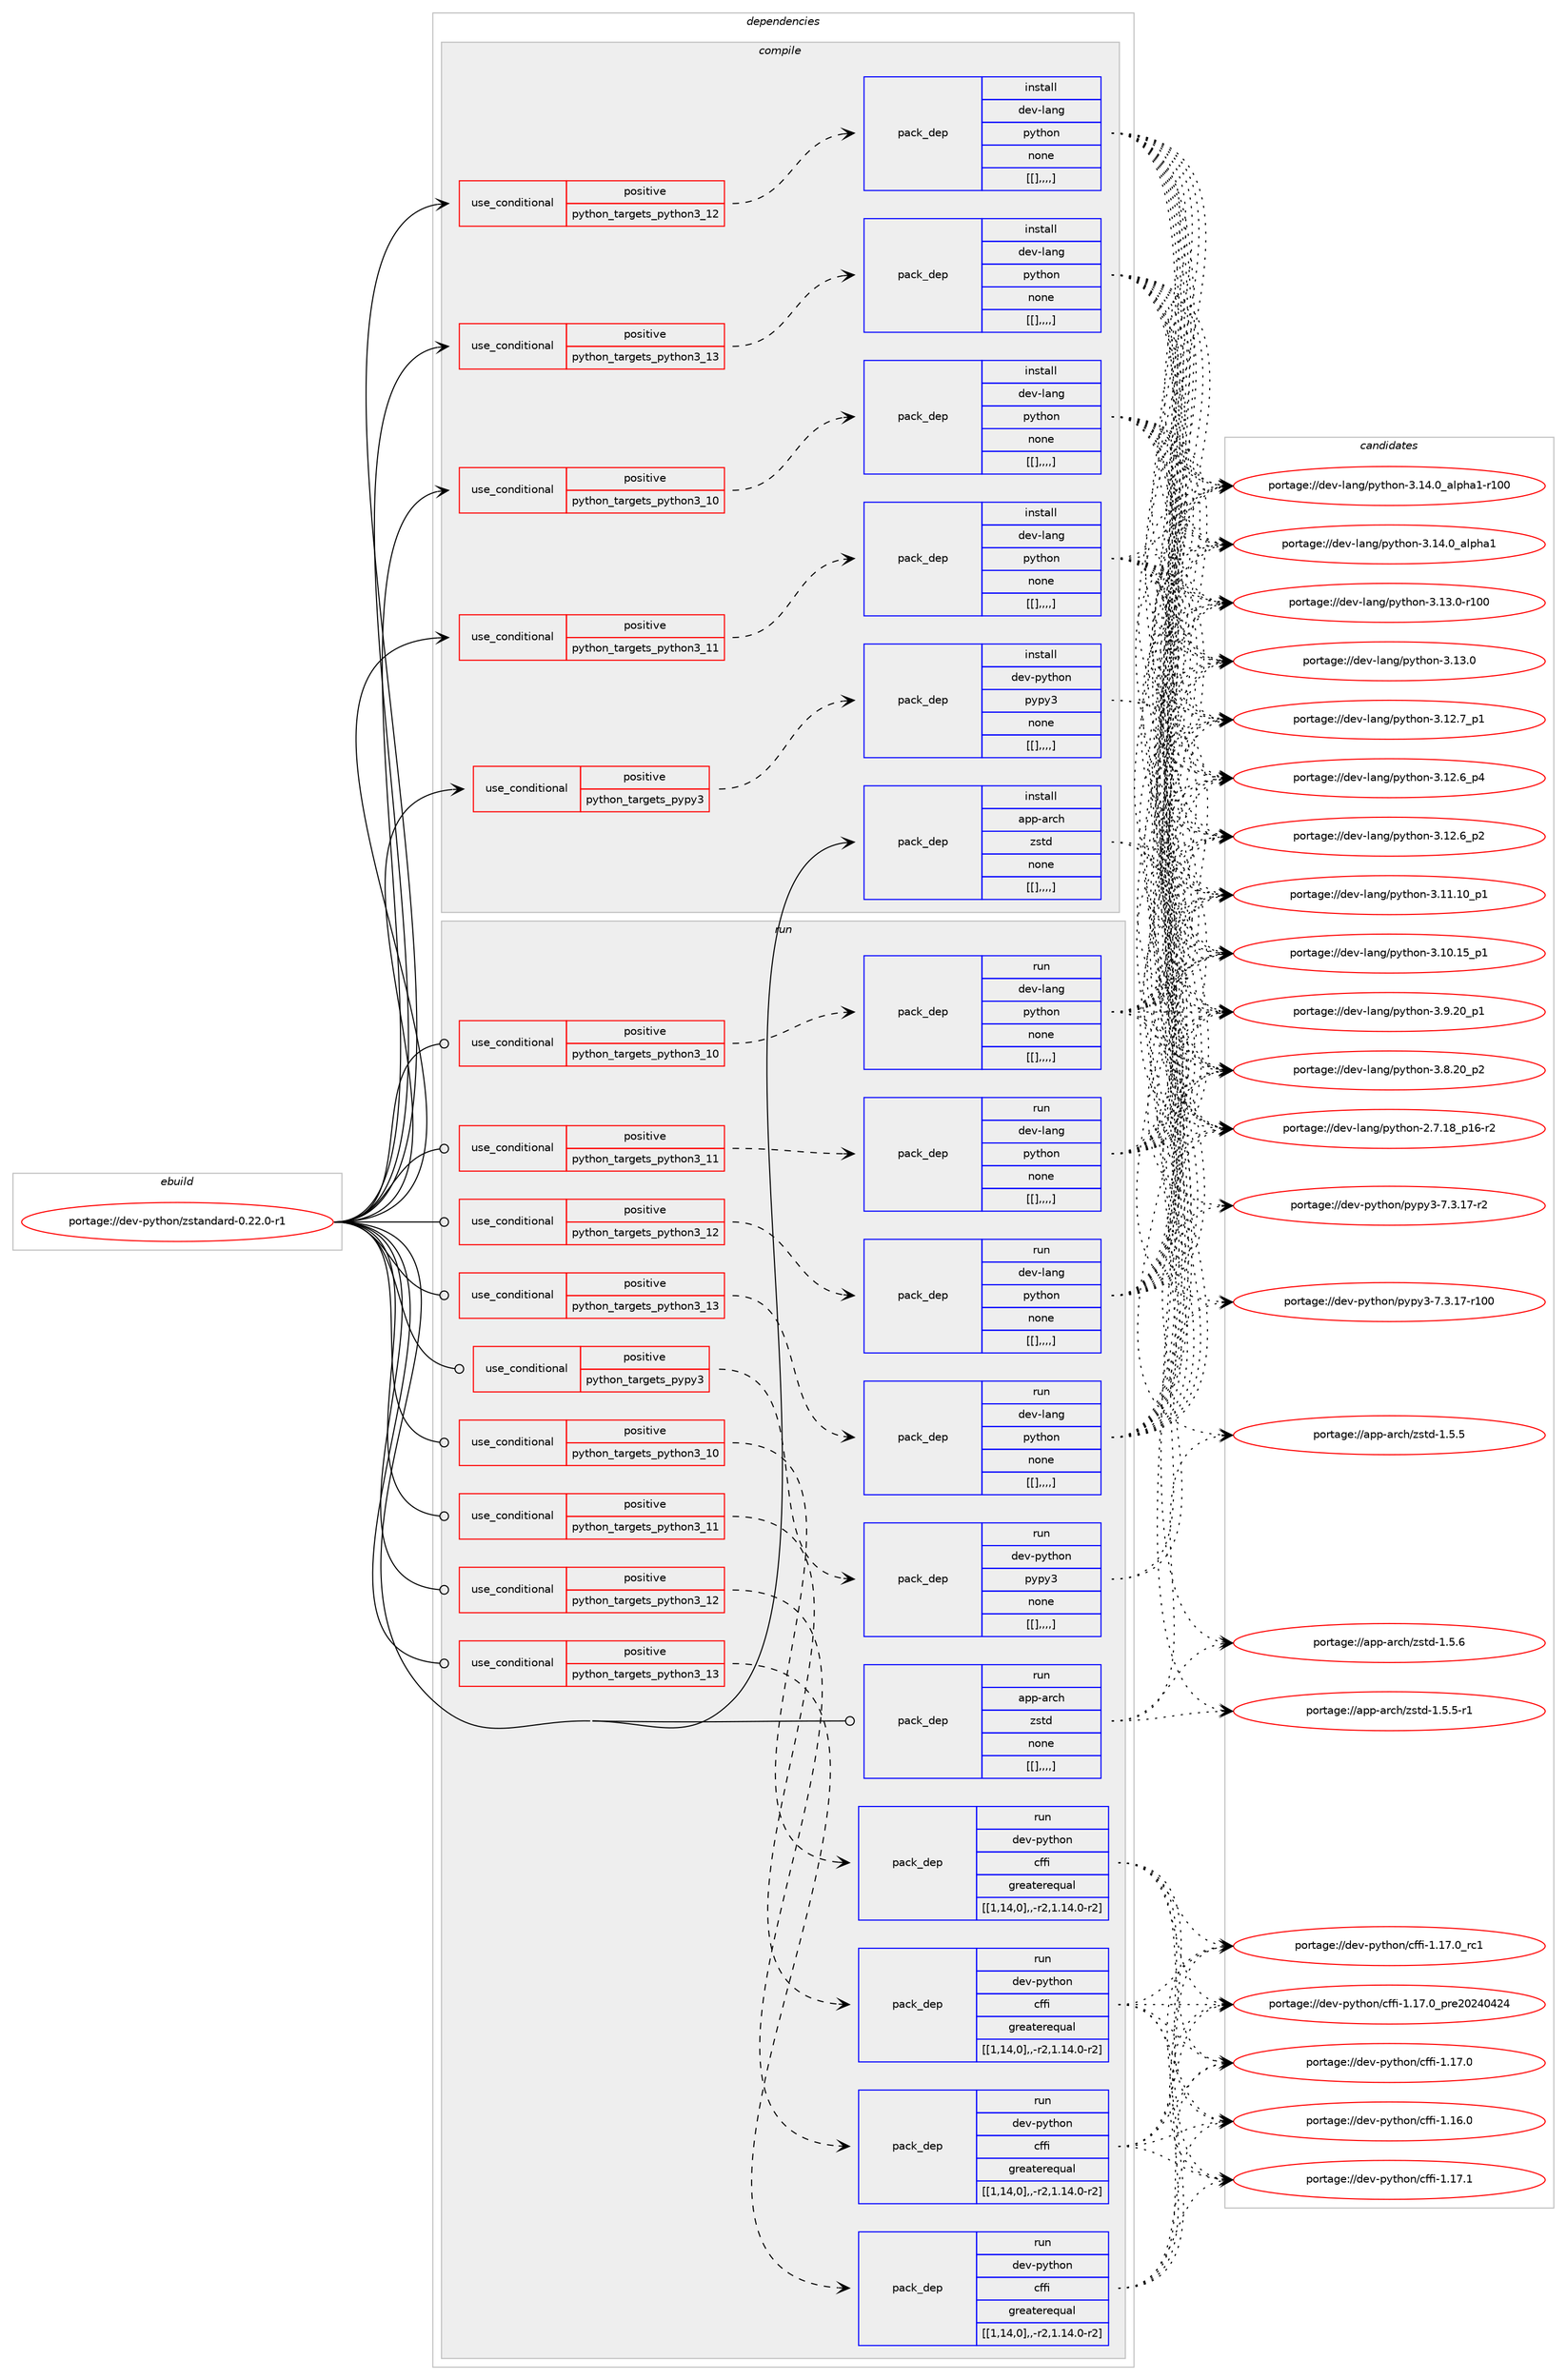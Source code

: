 digraph prolog {

# *************
# Graph options
# *************

newrank=true;
concentrate=true;
compound=true;
graph [rankdir=LR,fontname=Helvetica,fontsize=10,ranksep=1.5];#, ranksep=2.5, nodesep=0.2];
edge  [arrowhead=vee];
node  [fontname=Helvetica,fontsize=10];

# **********
# The ebuild
# **********

subgraph cluster_leftcol {
color=gray;
label=<<i>ebuild</i>>;
id [label="portage://dev-python/zstandard-0.22.0-r1", color=red, width=4, href="../dev-python/zstandard-0.22.0-r1.svg"];
}

# ****************
# The dependencies
# ****************

subgraph cluster_midcol {
color=gray;
label=<<i>dependencies</i>>;
subgraph cluster_compile {
fillcolor="#eeeeee";
style=filled;
label=<<i>compile</i>>;
subgraph cond44612 {
dependency175878 [label=<<TABLE BORDER="0" CELLBORDER="1" CELLSPACING="0" CELLPADDING="4"><TR><TD ROWSPAN="3" CELLPADDING="10">use_conditional</TD></TR><TR><TD>positive</TD></TR><TR><TD>python_targets_pypy3</TD></TR></TABLE>>, shape=none, color=red];
subgraph pack129931 {
dependency175898 [label=<<TABLE BORDER="0" CELLBORDER="1" CELLSPACING="0" CELLPADDING="4" WIDTH="220"><TR><TD ROWSPAN="6" CELLPADDING="30">pack_dep</TD></TR><TR><TD WIDTH="110">install</TD></TR><TR><TD>dev-python</TD></TR><TR><TD>pypy3</TD></TR><TR><TD>none</TD></TR><TR><TD>[[],,,,]</TD></TR></TABLE>>, shape=none, color=blue];
}
dependency175878:e -> dependency175898:w [weight=20,style="dashed",arrowhead="vee"];
}
id:e -> dependency175878:w [weight=20,style="solid",arrowhead="vee"];
subgraph cond44626 {
dependency175919 [label=<<TABLE BORDER="0" CELLBORDER="1" CELLSPACING="0" CELLPADDING="4"><TR><TD ROWSPAN="3" CELLPADDING="10">use_conditional</TD></TR><TR><TD>positive</TD></TR><TR><TD>python_targets_python3_10</TD></TR></TABLE>>, shape=none, color=red];
subgraph pack129949 {
dependency175941 [label=<<TABLE BORDER="0" CELLBORDER="1" CELLSPACING="0" CELLPADDING="4" WIDTH="220"><TR><TD ROWSPAN="6" CELLPADDING="30">pack_dep</TD></TR><TR><TD WIDTH="110">install</TD></TR><TR><TD>dev-lang</TD></TR><TR><TD>python</TD></TR><TR><TD>none</TD></TR><TR><TD>[[],,,,]</TD></TR></TABLE>>, shape=none, color=blue];
}
dependency175919:e -> dependency175941:w [weight=20,style="dashed",arrowhead="vee"];
}
id:e -> dependency175919:w [weight=20,style="solid",arrowhead="vee"];
subgraph cond44646 {
dependency175950 [label=<<TABLE BORDER="0" CELLBORDER="1" CELLSPACING="0" CELLPADDING="4"><TR><TD ROWSPAN="3" CELLPADDING="10">use_conditional</TD></TR><TR><TD>positive</TD></TR><TR><TD>python_targets_python3_11</TD></TR></TABLE>>, shape=none, color=red];
subgraph pack129953 {
dependency175983 [label=<<TABLE BORDER="0" CELLBORDER="1" CELLSPACING="0" CELLPADDING="4" WIDTH="220"><TR><TD ROWSPAN="6" CELLPADDING="30">pack_dep</TD></TR><TR><TD WIDTH="110">install</TD></TR><TR><TD>dev-lang</TD></TR><TR><TD>python</TD></TR><TR><TD>none</TD></TR><TR><TD>[[],,,,]</TD></TR></TABLE>>, shape=none, color=blue];
}
dependency175950:e -> dependency175983:w [weight=20,style="dashed",arrowhead="vee"];
}
id:e -> dependency175950:w [weight=20,style="solid",arrowhead="vee"];
subgraph cond44668 {
dependency176047 [label=<<TABLE BORDER="0" CELLBORDER="1" CELLSPACING="0" CELLPADDING="4"><TR><TD ROWSPAN="3" CELLPADDING="10">use_conditional</TD></TR><TR><TD>positive</TD></TR><TR><TD>python_targets_python3_12</TD></TR></TABLE>>, shape=none, color=red];
subgraph pack130056 {
dependency176143 [label=<<TABLE BORDER="0" CELLBORDER="1" CELLSPACING="0" CELLPADDING="4" WIDTH="220"><TR><TD ROWSPAN="6" CELLPADDING="30">pack_dep</TD></TR><TR><TD WIDTH="110">install</TD></TR><TR><TD>dev-lang</TD></TR><TR><TD>python</TD></TR><TR><TD>none</TD></TR><TR><TD>[[],,,,]</TD></TR></TABLE>>, shape=none, color=blue];
}
dependency176047:e -> dependency176143:w [weight=20,style="dashed",arrowhead="vee"];
}
id:e -> dependency176047:w [weight=20,style="solid",arrowhead="vee"];
subgraph cond44728 {
dependency176155 [label=<<TABLE BORDER="0" CELLBORDER="1" CELLSPACING="0" CELLPADDING="4"><TR><TD ROWSPAN="3" CELLPADDING="10">use_conditional</TD></TR><TR><TD>positive</TD></TR><TR><TD>python_targets_python3_13</TD></TR></TABLE>>, shape=none, color=red];
subgraph pack130097 {
dependency176188 [label=<<TABLE BORDER="0" CELLBORDER="1" CELLSPACING="0" CELLPADDING="4" WIDTH="220"><TR><TD ROWSPAN="6" CELLPADDING="30">pack_dep</TD></TR><TR><TD WIDTH="110">install</TD></TR><TR><TD>dev-lang</TD></TR><TR><TD>python</TD></TR><TR><TD>none</TD></TR><TR><TD>[[],,,,]</TD></TR></TABLE>>, shape=none, color=blue];
}
dependency176155:e -> dependency176188:w [weight=20,style="dashed",arrowhead="vee"];
}
id:e -> dependency176155:w [weight=20,style="solid",arrowhead="vee"];
subgraph pack130109 {
dependency176209 [label=<<TABLE BORDER="0" CELLBORDER="1" CELLSPACING="0" CELLPADDING="4" WIDTH="220"><TR><TD ROWSPAN="6" CELLPADDING="30">pack_dep</TD></TR><TR><TD WIDTH="110">install</TD></TR><TR><TD>app-arch</TD></TR><TR><TD>zstd</TD></TR><TR><TD>none</TD></TR><TR><TD>[[],,,,]</TD></TR></TABLE>>, shape=none, color=blue];
}
id:e -> dependency176209:w [weight=20,style="solid",arrowhead="vee"];
}
subgraph cluster_compileandrun {
fillcolor="#eeeeee";
style=filled;
label=<<i>compile and run</i>>;
}
subgraph cluster_run {
fillcolor="#eeeeee";
style=filled;
label=<<i>run</i>>;
subgraph cond44751 {
dependency176295 [label=<<TABLE BORDER="0" CELLBORDER="1" CELLSPACING="0" CELLPADDING="4"><TR><TD ROWSPAN="3" CELLPADDING="10">use_conditional</TD></TR><TR><TD>positive</TD></TR><TR><TD>python_targets_pypy3</TD></TR></TABLE>>, shape=none, color=red];
subgraph pack130192 {
dependency176334 [label=<<TABLE BORDER="0" CELLBORDER="1" CELLSPACING="0" CELLPADDING="4" WIDTH="220"><TR><TD ROWSPAN="6" CELLPADDING="30">pack_dep</TD></TR><TR><TD WIDTH="110">run</TD></TR><TR><TD>dev-python</TD></TR><TR><TD>pypy3</TD></TR><TR><TD>none</TD></TR><TR><TD>[[],,,,]</TD></TR></TABLE>>, shape=none, color=blue];
}
dependency176295:e -> dependency176334:w [weight=20,style="dashed",arrowhead="vee"];
}
id:e -> dependency176295:w [weight=20,style="solid",arrowhead="odot"];
subgraph cond44785 {
dependency176374 [label=<<TABLE BORDER="0" CELLBORDER="1" CELLSPACING="0" CELLPADDING="4"><TR><TD ROWSPAN="3" CELLPADDING="10">use_conditional</TD></TR><TR><TD>positive</TD></TR><TR><TD>python_targets_python3_10</TD></TR></TABLE>>, shape=none, color=red];
subgraph pack130248 {
dependency176461 [label=<<TABLE BORDER="0" CELLBORDER="1" CELLSPACING="0" CELLPADDING="4" WIDTH="220"><TR><TD ROWSPAN="6" CELLPADDING="30">pack_dep</TD></TR><TR><TD WIDTH="110">run</TD></TR><TR><TD>dev-lang</TD></TR><TR><TD>python</TD></TR><TR><TD>none</TD></TR><TR><TD>[[],,,,]</TD></TR></TABLE>>, shape=none, color=blue];
}
dependency176374:e -> dependency176461:w [weight=20,style="dashed",arrowhead="vee"];
}
id:e -> dependency176374:w [weight=20,style="solid",arrowhead="odot"];
subgraph cond44846 {
dependency176526 [label=<<TABLE BORDER="0" CELLBORDER="1" CELLSPACING="0" CELLPADDING="4"><TR><TD ROWSPAN="3" CELLPADDING="10">use_conditional</TD></TR><TR><TD>positive</TD></TR><TR><TD>python_targets_python3_10</TD></TR></TABLE>>, shape=none, color=red];
subgraph pack130365 {
dependency176573 [label=<<TABLE BORDER="0" CELLBORDER="1" CELLSPACING="0" CELLPADDING="4" WIDTH="220"><TR><TD ROWSPAN="6" CELLPADDING="30">pack_dep</TD></TR><TR><TD WIDTH="110">run</TD></TR><TR><TD>dev-python</TD></TR><TR><TD>cffi</TD></TR><TR><TD>greaterequal</TD></TR><TR><TD>[[1,14,0],,-r2,1.14.0-r2]</TD></TR></TABLE>>, shape=none, color=blue];
}
dependency176526:e -> dependency176573:w [weight=20,style="dashed",arrowhead="vee"];
}
id:e -> dependency176526:w [weight=20,style="solid",arrowhead="odot"];
subgraph cond44863 {
dependency176580 [label=<<TABLE BORDER="0" CELLBORDER="1" CELLSPACING="0" CELLPADDING="4"><TR><TD ROWSPAN="3" CELLPADDING="10">use_conditional</TD></TR><TR><TD>positive</TD></TR><TR><TD>python_targets_python3_11</TD></TR></TABLE>>, shape=none, color=red];
subgraph pack130388 {
dependency176611 [label=<<TABLE BORDER="0" CELLBORDER="1" CELLSPACING="0" CELLPADDING="4" WIDTH="220"><TR><TD ROWSPAN="6" CELLPADDING="30">pack_dep</TD></TR><TR><TD WIDTH="110">run</TD></TR><TR><TD>dev-lang</TD></TR><TR><TD>python</TD></TR><TR><TD>none</TD></TR><TR><TD>[[],,,,]</TD></TR></TABLE>>, shape=none, color=blue];
}
dependency176580:e -> dependency176611:w [weight=20,style="dashed",arrowhead="vee"];
}
id:e -> dependency176580:w [weight=20,style="solid",arrowhead="odot"];
subgraph cond44879 {
dependency176618 [label=<<TABLE BORDER="0" CELLBORDER="1" CELLSPACING="0" CELLPADDING="4"><TR><TD ROWSPAN="3" CELLPADDING="10">use_conditional</TD></TR><TR><TD>positive</TD></TR><TR><TD>python_targets_python3_11</TD></TR></TABLE>>, shape=none, color=red];
subgraph pack130423 {
dependency176657 [label=<<TABLE BORDER="0" CELLBORDER="1" CELLSPACING="0" CELLPADDING="4" WIDTH="220"><TR><TD ROWSPAN="6" CELLPADDING="30">pack_dep</TD></TR><TR><TD WIDTH="110">run</TD></TR><TR><TD>dev-python</TD></TR><TR><TD>cffi</TD></TR><TR><TD>greaterequal</TD></TR><TR><TD>[[1,14,0],,-r2,1.14.0-r2]</TD></TR></TABLE>>, shape=none, color=blue];
}
dependency176618:e -> dependency176657:w [weight=20,style="dashed",arrowhead="vee"];
}
id:e -> dependency176618:w [weight=20,style="solid",arrowhead="odot"];
subgraph cond44892 {
dependency176708 [label=<<TABLE BORDER="0" CELLBORDER="1" CELLSPACING="0" CELLPADDING="4"><TR><TD ROWSPAN="3" CELLPADDING="10">use_conditional</TD></TR><TR><TD>positive</TD></TR><TR><TD>python_targets_python3_12</TD></TR></TABLE>>, shape=none, color=red];
subgraph pack130474 {
dependency176755 [label=<<TABLE BORDER="0" CELLBORDER="1" CELLSPACING="0" CELLPADDING="4" WIDTH="220"><TR><TD ROWSPAN="6" CELLPADDING="30">pack_dep</TD></TR><TR><TD WIDTH="110">run</TD></TR><TR><TD>dev-lang</TD></TR><TR><TD>python</TD></TR><TR><TD>none</TD></TR><TR><TD>[[],,,,]</TD></TR></TABLE>>, shape=none, color=blue];
}
dependency176708:e -> dependency176755:w [weight=20,style="dashed",arrowhead="vee"];
}
id:e -> dependency176708:w [weight=20,style="solid",arrowhead="odot"];
subgraph cond44942 {
dependency176799 [label=<<TABLE BORDER="0" CELLBORDER="1" CELLSPACING="0" CELLPADDING="4"><TR><TD ROWSPAN="3" CELLPADDING="10">use_conditional</TD></TR><TR><TD>positive</TD></TR><TR><TD>python_targets_python3_12</TD></TR></TABLE>>, shape=none, color=red];
subgraph pack130519 {
dependency176811 [label=<<TABLE BORDER="0" CELLBORDER="1" CELLSPACING="0" CELLPADDING="4" WIDTH="220"><TR><TD ROWSPAN="6" CELLPADDING="30">pack_dep</TD></TR><TR><TD WIDTH="110">run</TD></TR><TR><TD>dev-python</TD></TR><TR><TD>cffi</TD></TR><TR><TD>greaterequal</TD></TR><TR><TD>[[1,14,0],,-r2,1.14.0-r2]</TD></TR></TABLE>>, shape=none, color=blue];
}
dependency176799:e -> dependency176811:w [weight=20,style="dashed",arrowhead="vee"];
}
id:e -> dependency176799:w [weight=20,style="solid",arrowhead="odot"];
subgraph cond44955 {
dependency176865 [label=<<TABLE BORDER="0" CELLBORDER="1" CELLSPACING="0" CELLPADDING="4"><TR><TD ROWSPAN="3" CELLPADDING="10">use_conditional</TD></TR><TR><TD>positive</TD></TR><TR><TD>python_targets_python3_13</TD></TR></TABLE>>, shape=none, color=red];
subgraph pack130561 {
dependency176878 [label=<<TABLE BORDER="0" CELLBORDER="1" CELLSPACING="0" CELLPADDING="4" WIDTH="220"><TR><TD ROWSPAN="6" CELLPADDING="30">pack_dep</TD></TR><TR><TD WIDTH="110">run</TD></TR><TR><TD>dev-lang</TD></TR><TR><TD>python</TD></TR><TR><TD>none</TD></TR><TR><TD>[[],,,,]</TD></TR></TABLE>>, shape=none, color=blue];
}
dependency176865:e -> dependency176878:w [weight=20,style="dashed",arrowhead="vee"];
}
id:e -> dependency176865:w [weight=20,style="solid",arrowhead="odot"];
subgraph cond44967 {
dependency176884 [label=<<TABLE BORDER="0" CELLBORDER="1" CELLSPACING="0" CELLPADDING="4"><TR><TD ROWSPAN="3" CELLPADDING="10">use_conditional</TD></TR><TR><TD>positive</TD></TR><TR><TD>python_targets_python3_13</TD></TR></TABLE>>, shape=none, color=red];
subgraph pack130574 {
dependency176919 [label=<<TABLE BORDER="0" CELLBORDER="1" CELLSPACING="0" CELLPADDING="4" WIDTH="220"><TR><TD ROWSPAN="6" CELLPADDING="30">pack_dep</TD></TR><TR><TD WIDTH="110">run</TD></TR><TR><TD>dev-python</TD></TR><TR><TD>cffi</TD></TR><TR><TD>greaterequal</TD></TR><TR><TD>[[1,14,0],,-r2,1.14.0-r2]</TD></TR></TABLE>>, shape=none, color=blue];
}
dependency176884:e -> dependency176919:w [weight=20,style="dashed",arrowhead="vee"];
}
id:e -> dependency176884:w [weight=20,style="solid",arrowhead="odot"];
subgraph pack130619 {
dependency176947 [label=<<TABLE BORDER="0" CELLBORDER="1" CELLSPACING="0" CELLPADDING="4" WIDTH="220"><TR><TD ROWSPAN="6" CELLPADDING="30">pack_dep</TD></TR><TR><TD WIDTH="110">run</TD></TR><TR><TD>app-arch</TD></TR><TR><TD>zstd</TD></TR><TR><TD>none</TD></TR><TR><TD>[[],,,,]</TD></TR></TABLE>>, shape=none, color=blue];
}
id:e -> dependency176947:w [weight=20,style="solid",arrowhead="odot"];
}
}

# **************
# The candidates
# **************

subgraph cluster_choices {
rank=same;
color=gray;
label=<<i>candidates</i>>;

subgraph choice130293 {
color=black;
nodesep=1;
choice100101118451121211161041111104711212111212151455546514649554511450 [label="portage://dev-python/pypy3-7.3.17-r2", color=red, width=4,href="../dev-python/pypy3-7.3.17-r2.svg"];
choice1001011184511212111610411111047112121112121514555465146495545114494848 [label="portage://dev-python/pypy3-7.3.17-r100", color=red, width=4,href="../dev-python/pypy3-7.3.17-r100.svg"];
dependency175898:e -> choice100101118451121211161041111104711212111212151455546514649554511450:w [style=dotted,weight="100"];
dependency175898:e -> choice1001011184511212111610411111047112121112121514555465146495545114494848:w [style=dotted,weight="100"];
}
subgraph choice130297 {
color=black;
nodesep=1;
choice100101118451089711010347112121116104111110455146495246489597108112104974945114494848 [label="portage://dev-lang/python-3.14.0_alpha1-r100", color=red, width=4,href="../dev-lang/python-3.14.0_alpha1-r100.svg"];
choice1001011184510897110103471121211161041111104551464952464895971081121049749 [label="portage://dev-lang/python-3.14.0_alpha1", color=red, width=4,href="../dev-lang/python-3.14.0_alpha1.svg"];
choice1001011184510897110103471121211161041111104551464951464845114494848 [label="portage://dev-lang/python-3.13.0-r100", color=red, width=4,href="../dev-lang/python-3.13.0-r100.svg"];
choice10010111845108971101034711212111610411111045514649514648 [label="portage://dev-lang/python-3.13.0", color=red, width=4,href="../dev-lang/python-3.13.0.svg"];
choice100101118451089711010347112121116104111110455146495046559511249 [label="portage://dev-lang/python-3.12.7_p1", color=red, width=4,href="../dev-lang/python-3.12.7_p1.svg"];
choice100101118451089711010347112121116104111110455146495046549511252 [label="portage://dev-lang/python-3.12.6_p4", color=red, width=4,href="../dev-lang/python-3.12.6_p4.svg"];
choice100101118451089711010347112121116104111110455146495046549511250 [label="portage://dev-lang/python-3.12.6_p2", color=red, width=4,href="../dev-lang/python-3.12.6_p2.svg"];
choice10010111845108971101034711212111610411111045514649494649489511249 [label="portage://dev-lang/python-3.11.10_p1", color=red, width=4,href="../dev-lang/python-3.11.10_p1.svg"];
choice10010111845108971101034711212111610411111045514649484649539511249 [label="portage://dev-lang/python-3.10.15_p1", color=red, width=4,href="../dev-lang/python-3.10.15_p1.svg"];
choice100101118451089711010347112121116104111110455146574650489511249 [label="portage://dev-lang/python-3.9.20_p1", color=red, width=4,href="../dev-lang/python-3.9.20_p1.svg"];
choice100101118451089711010347112121116104111110455146564650489511250 [label="portage://dev-lang/python-3.8.20_p2", color=red, width=4,href="../dev-lang/python-3.8.20_p2.svg"];
choice100101118451089711010347112121116104111110455046554649569511249544511450 [label="portage://dev-lang/python-2.7.18_p16-r2", color=red, width=4,href="../dev-lang/python-2.7.18_p16-r2.svg"];
dependency175941:e -> choice100101118451089711010347112121116104111110455146495246489597108112104974945114494848:w [style=dotted,weight="100"];
dependency175941:e -> choice1001011184510897110103471121211161041111104551464952464895971081121049749:w [style=dotted,weight="100"];
dependency175941:e -> choice1001011184510897110103471121211161041111104551464951464845114494848:w [style=dotted,weight="100"];
dependency175941:e -> choice10010111845108971101034711212111610411111045514649514648:w [style=dotted,weight="100"];
dependency175941:e -> choice100101118451089711010347112121116104111110455146495046559511249:w [style=dotted,weight="100"];
dependency175941:e -> choice100101118451089711010347112121116104111110455146495046549511252:w [style=dotted,weight="100"];
dependency175941:e -> choice100101118451089711010347112121116104111110455146495046549511250:w [style=dotted,weight="100"];
dependency175941:e -> choice10010111845108971101034711212111610411111045514649494649489511249:w [style=dotted,weight="100"];
dependency175941:e -> choice10010111845108971101034711212111610411111045514649484649539511249:w [style=dotted,weight="100"];
dependency175941:e -> choice100101118451089711010347112121116104111110455146574650489511249:w [style=dotted,weight="100"];
dependency175941:e -> choice100101118451089711010347112121116104111110455146564650489511250:w [style=dotted,weight="100"];
dependency175941:e -> choice100101118451089711010347112121116104111110455046554649569511249544511450:w [style=dotted,weight="100"];
}
subgraph choice130322 {
color=black;
nodesep=1;
choice100101118451089711010347112121116104111110455146495246489597108112104974945114494848 [label="portage://dev-lang/python-3.14.0_alpha1-r100", color=red, width=4,href="../dev-lang/python-3.14.0_alpha1-r100.svg"];
choice1001011184510897110103471121211161041111104551464952464895971081121049749 [label="portage://dev-lang/python-3.14.0_alpha1", color=red, width=4,href="../dev-lang/python-3.14.0_alpha1.svg"];
choice1001011184510897110103471121211161041111104551464951464845114494848 [label="portage://dev-lang/python-3.13.0-r100", color=red, width=4,href="../dev-lang/python-3.13.0-r100.svg"];
choice10010111845108971101034711212111610411111045514649514648 [label="portage://dev-lang/python-3.13.0", color=red, width=4,href="../dev-lang/python-3.13.0.svg"];
choice100101118451089711010347112121116104111110455146495046559511249 [label="portage://dev-lang/python-3.12.7_p1", color=red, width=4,href="../dev-lang/python-3.12.7_p1.svg"];
choice100101118451089711010347112121116104111110455146495046549511252 [label="portage://dev-lang/python-3.12.6_p4", color=red, width=4,href="../dev-lang/python-3.12.6_p4.svg"];
choice100101118451089711010347112121116104111110455146495046549511250 [label="portage://dev-lang/python-3.12.6_p2", color=red, width=4,href="../dev-lang/python-3.12.6_p2.svg"];
choice10010111845108971101034711212111610411111045514649494649489511249 [label="portage://dev-lang/python-3.11.10_p1", color=red, width=4,href="../dev-lang/python-3.11.10_p1.svg"];
choice10010111845108971101034711212111610411111045514649484649539511249 [label="portage://dev-lang/python-3.10.15_p1", color=red, width=4,href="../dev-lang/python-3.10.15_p1.svg"];
choice100101118451089711010347112121116104111110455146574650489511249 [label="portage://dev-lang/python-3.9.20_p1", color=red, width=4,href="../dev-lang/python-3.9.20_p1.svg"];
choice100101118451089711010347112121116104111110455146564650489511250 [label="portage://dev-lang/python-3.8.20_p2", color=red, width=4,href="../dev-lang/python-3.8.20_p2.svg"];
choice100101118451089711010347112121116104111110455046554649569511249544511450 [label="portage://dev-lang/python-2.7.18_p16-r2", color=red, width=4,href="../dev-lang/python-2.7.18_p16-r2.svg"];
dependency175983:e -> choice100101118451089711010347112121116104111110455146495246489597108112104974945114494848:w [style=dotted,weight="100"];
dependency175983:e -> choice1001011184510897110103471121211161041111104551464952464895971081121049749:w [style=dotted,weight="100"];
dependency175983:e -> choice1001011184510897110103471121211161041111104551464951464845114494848:w [style=dotted,weight="100"];
dependency175983:e -> choice10010111845108971101034711212111610411111045514649514648:w [style=dotted,weight="100"];
dependency175983:e -> choice100101118451089711010347112121116104111110455146495046559511249:w [style=dotted,weight="100"];
dependency175983:e -> choice100101118451089711010347112121116104111110455146495046549511252:w [style=dotted,weight="100"];
dependency175983:e -> choice100101118451089711010347112121116104111110455146495046549511250:w [style=dotted,weight="100"];
dependency175983:e -> choice10010111845108971101034711212111610411111045514649494649489511249:w [style=dotted,weight="100"];
dependency175983:e -> choice10010111845108971101034711212111610411111045514649484649539511249:w [style=dotted,weight="100"];
dependency175983:e -> choice100101118451089711010347112121116104111110455146574650489511249:w [style=dotted,weight="100"];
dependency175983:e -> choice100101118451089711010347112121116104111110455146564650489511250:w [style=dotted,weight="100"];
dependency175983:e -> choice100101118451089711010347112121116104111110455046554649569511249544511450:w [style=dotted,weight="100"];
}
subgraph choice130329 {
color=black;
nodesep=1;
choice100101118451089711010347112121116104111110455146495246489597108112104974945114494848 [label="portage://dev-lang/python-3.14.0_alpha1-r100", color=red, width=4,href="../dev-lang/python-3.14.0_alpha1-r100.svg"];
choice1001011184510897110103471121211161041111104551464952464895971081121049749 [label="portage://dev-lang/python-3.14.0_alpha1", color=red, width=4,href="../dev-lang/python-3.14.0_alpha1.svg"];
choice1001011184510897110103471121211161041111104551464951464845114494848 [label="portage://dev-lang/python-3.13.0-r100", color=red, width=4,href="../dev-lang/python-3.13.0-r100.svg"];
choice10010111845108971101034711212111610411111045514649514648 [label="portage://dev-lang/python-3.13.0", color=red, width=4,href="../dev-lang/python-3.13.0.svg"];
choice100101118451089711010347112121116104111110455146495046559511249 [label="portage://dev-lang/python-3.12.7_p1", color=red, width=4,href="../dev-lang/python-3.12.7_p1.svg"];
choice100101118451089711010347112121116104111110455146495046549511252 [label="portage://dev-lang/python-3.12.6_p4", color=red, width=4,href="../dev-lang/python-3.12.6_p4.svg"];
choice100101118451089711010347112121116104111110455146495046549511250 [label="portage://dev-lang/python-3.12.6_p2", color=red, width=4,href="../dev-lang/python-3.12.6_p2.svg"];
choice10010111845108971101034711212111610411111045514649494649489511249 [label="portage://dev-lang/python-3.11.10_p1", color=red, width=4,href="../dev-lang/python-3.11.10_p1.svg"];
choice10010111845108971101034711212111610411111045514649484649539511249 [label="portage://dev-lang/python-3.10.15_p1", color=red, width=4,href="../dev-lang/python-3.10.15_p1.svg"];
choice100101118451089711010347112121116104111110455146574650489511249 [label="portage://dev-lang/python-3.9.20_p1", color=red, width=4,href="../dev-lang/python-3.9.20_p1.svg"];
choice100101118451089711010347112121116104111110455146564650489511250 [label="portage://dev-lang/python-3.8.20_p2", color=red, width=4,href="../dev-lang/python-3.8.20_p2.svg"];
choice100101118451089711010347112121116104111110455046554649569511249544511450 [label="portage://dev-lang/python-2.7.18_p16-r2", color=red, width=4,href="../dev-lang/python-2.7.18_p16-r2.svg"];
dependency176143:e -> choice100101118451089711010347112121116104111110455146495246489597108112104974945114494848:w [style=dotted,weight="100"];
dependency176143:e -> choice1001011184510897110103471121211161041111104551464952464895971081121049749:w [style=dotted,weight="100"];
dependency176143:e -> choice1001011184510897110103471121211161041111104551464951464845114494848:w [style=dotted,weight="100"];
dependency176143:e -> choice10010111845108971101034711212111610411111045514649514648:w [style=dotted,weight="100"];
dependency176143:e -> choice100101118451089711010347112121116104111110455146495046559511249:w [style=dotted,weight="100"];
dependency176143:e -> choice100101118451089711010347112121116104111110455146495046549511252:w [style=dotted,weight="100"];
dependency176143:e -> choice100101118451089711010347112121116104111110455146495046549511250:w [style=dotted,weight="100"];
dependency176143:e -> choice10010111845108971101034711212111610411111045514649494649489511249:w [style=dotted,weight="100"];
dependency176143:e -> choice10010111845108971101034711212111610411111045514649484649539511249:w [style=dotted,weight="100"];
dependency176143:e -> choice100101118451089711010347112121116104111110455146574650489511249:w [style=dotted,weight="100"];
dependency176143:e -> choice100101118451089711010347112121116104111110455146564650489511250:w [style=dotted,weight="100"];
dependency176143:e -> choice100101118451089711010347112121116104111110455046554649569511249544511450:w [style=dotted,weight="100"];
}
subgraph choice130337 {
color=black;
nodesep=1;
choice100101118451089711010347112121116104111110455146495246489597108112104974945114494848 [label="portage://dev-lang/python-3.14.0_alpha1-r100", color=red, width=4,href="../dev-lang/python-3.14.0_alpha1-r100.svg"];
choice1001011184510897110103471121211161041111104551464952464895971081121049749 [label="portage://dev-lang/python-3.14.0_alpha1", color=red, width=4,href="../dev-lang/python-3.14.0_alpha1.svg"];
choice1001011184510897110103471121211161041111104551464951464845114494848 [label="portage://dev-lang/python-3.13.0-r100", color=red, width=4,href="../dev-lang/python-3.13.0-r100.svg"];
choice10010111845108971101034711212111610411111045514649514648 [label="portage://dev-lang/python-3.13.0", color=red, width=4,href="../dev-lang/python-3.13.0.svg"];
choice100101118451089711010347112121116104111110455146495046559511249 [label="portage://dev-lang/python-3.12.7_p1", color=red, width=4,href="../dev-lang/python-3.12.7_p1.svg"];
choice100101118451089711010347112121116104111110455146495046549511252 [label="portage://dev-lang/python-3.12.6_p4", color=red, width=4,href="../dev-lang/python-3.12.6_p4.svg"];
choice100101118451089711010347112121116104111110455146495046549511250 [label="portage://dev-lang/python-3.12.6_p2", color=red, width=4,href="../dev-lang/python-3.12.6_p2.svg"];
choice10010111845108971101034711212111610411111045514649494649489511249 [label="portage://dev-lang/python-3.11.10_p1", color=red, width=4,href="../dev-lang/python-3.11.10_p1.svg"];
choice10010111845108971101034711212111610411111045514649484649539511249 [label="portage://dev-lang/python-3.10.15_p1", color=red, width=4,href="../dev-lang/python-3.10.15_p1.svg"];
choice100101118451089711010347112121116104111110455146574650489511249 [label="portage://dev-lang/python-3.9.20_p1", color=red, width=4,href="../dev-lang/python-3.9.20_p1.svg"];
choice100101118451089711010347112121116104111110455146564650489511250 [label="portage://dev-lang/python-3.8.20_p2", color=red, width=4,href="../dev-lang/python-3.8.20_p2.svg"];
choice100101118451089711010347112121116104111110455046554649569511249544511450 [label="portage://dev-lang/python-2.7.18_p16-r2", color=red, width=4,href="../dev-lang/python-2.7.18_p16-r2.svg"];
dependency176188:e -> choice100101118451089711010347112121116104111110455146495246489597108112104974945114494848:w [style=dotted,weight="100"];
dependency176188:e -> choice1001011184510897110103471121211161041111104551464952464895971081121049749:w [style=dotted,weight="100"];
dependency176188:e -> choice1001011184510897110103471121211161041111104551464951464845114494848:w [style=dotted,weight="100"];
dependency176188:e -> choice10010111845108971101034711212111610411111045514649514648:w [style=dotted,weight="100"];
dependency176188:e -> choice100101118451089711010347112121116104111110455146495046559511249:w [style=dotted,weight="100"];
dependency176188:e -> choice100101118451089711010347112121116104111110455146495046549511252:w [style=dotted,weight="100"];
dependency176188:e -> choice100101118451089711010347112121116104111110455146495046549511250:w [style=dotted,weight="100"];
dependency176188:e -> choice10010111845108971101034711212111610411111045514649494649489511249:w [style=dotted,weight="100"];
dependency176188:e -> choice10010111845108971101034711212111610411111045514649484649539511249:w [style=dotted,weight="100"];
dependency176188:e -> choice100101118451089711010347112121116104111110455146574650489511249:w [style=dotted,weight="100"];
dependency176188:e -> choice100101118451089711010347112121116104111110455146564650489511250:w [style=dotted,weight="100"];
dependency176188:e -> choice100101118451089711010347112121116104111110455046554649569511249544511450:w [style=dotted,weight="100"];
}
subgraph choice130360 {
color=black;
nodesep=1;
choice9711211245971149910447122115116100454946534654 [label="portage://app-arch/zstd-1.5.6", color=red, width=4,href="../app-arch/zstd-1.5.6.svg"];
choice97112112459711499104471221151161004549465346534511449 [label="portage://app-arch/zstd-1.5.5-r1", color=red, width=4,href="../app-arch/zstd-1.5.5-r1.svg"];
choice9711211245971149910447122115116100454946534653 [label="portage://app-arch/zstd-1.5.5", color=red, width=4,href="../app-arch/zstd-1.5.5.svg"];
dependency176209:e -> choice9711211245971149910447122115116100454946534654:w [style=dotted,weight="100"];
dependency176209:e -> choice97112112459711499104471221151161004549465346534511449:w [style=dotted,weight="100"];
dependency176209:e -> choice9711211245971149910447122115116100454946534653:w [style=dotted,weight="100"];
}
subgraph choice130363 {
color=black;
nodesep=1;
choice100101118451121211161041111104711212111212151455546514649554511450 [label="portage://dev-python/pypy3-7.3.17-r2", color=red, width=4,href="../dev-python/pypy3-7.3.17-r2.svg"];
choice1001011184511212111610411111047112121112121514555465146495545114494848 [label="portage://dev-python/pypy3-7.3.17-r100", color=red, width=4,href="../dev-python/pypy3-7.3.17-r100.svg"];
dependency176334:e -> choice100101118451121211161041111104711212111212151455546514649554511450:w [style=dotted,weight="100"];
dependency176334:e -> choice1001011184511212111610411111047112121112121514555465146495545114494848:w [style=dotted,weight="100"];
}
subgraph choice130364 {
color=black;
nodesep=1;
choice100101118451089711010347112121116104111110455146495246489597108112104974945114494848 [label="portage://dev-lang/python-3.14.0_alpha1-r100", color=red, width=4,href="../dev-lang/python-3.14.0_alpha1-r100.svg"];
choice1001011184510897110103471121211161041111104551464952464895971081121049749 [label="portage://dev-lang/python-3.14.0_alpha1", color=red, width=4,href="../dev-lang/python-3.14.0_alpha1.svg"];
choice1001011184510897110103471121211161041111104551464951464845114494848 [label="portage://dev-lang/python-3.13.0-r100", color=red, width=4,href="../dev-lang/python-3.13.0-r100.svg"];
choice10010111845108971101034711212111610411111045514649514648 [label="portage://dev-lang/python-3.13.0", color=red, width=4,href="../dev-lang/python-3.13.0.svg"];
choice100101118451089711010347112121116104111110455146495046559511249 [label="portage://dev-lang/python-3.12.7_p1", color=red, width=4,href="../dev-lang/python-3.12.7_p1.svg"];
choice100101118451089711010347112121116104111110455146495046549511252 [label="portage://dev-lang/python-3.12.6_p4", color=red, width=4,href="../dev-lang/python-3.12.6_p4.svg"];
choice100101118451089711010347112121116104111110455146495046549511250 [label="portage://dev-lang/python-3.12.6_p2", color=red, width=4,href="../dev-lang/python-3.12.6_p2.svg"];
choice10010111845108971101034711212111610411111045514649494649489511249 [label="portage://dev-lang/python-3.11.10_p1", color=red, width=4,href="../dev-lang/python-3.11.10_p1.svg"];
choice10010111845108971101034711212111610411111045514649484649539511249 [label="portage://dev-lang/python-3.10.15_p1", color=red, width=4,href="../dev-lang/python-3.10.15_p1.svg"];
choice100101118451089711010347112121116104111110455146574650489511249 [label="portage://dev-lang/python-3.9.20_p1", color=red, width=4,href="../dev-lang/python-3.9.20_p1.svg"];
choice100101118451089711010347112121116104111110455146564650489511250 [label="portage://dev-lang/python-3.8.20_p2", color=red, width=4,href="../dev-lang/python-3.8.20_p2.svg"];
choice100101118451089711010347112121116104111110455046554649569511249544511450 [label="portage://dev-lang/python-2.7.18_p16-r2", color=red, width=4,href="../dev-lang/python-2.7.18_p16-r2.svg"];
dependency176461:e -> choice100101118451089711010347112121116104111110455146495246489597108112104974945114494848:w [style=dotted,weight="100"];
dependency176461:e -> choice1001011184510897110103471121211161041111104551464952464895971081121049749:w [style=dotted,weight="100"];
dependency176461:e -> choice1001011184510897110103471121211161041111104551464951464845114494848:w [style=dotted,weight="100"];
dependency176461:e -> choice10010111845108971101034711212111610411111045514649514648:w [style=dotted,weight="100"];
dependency176461:e -> choice100101118451089711010347112121116104111110455146495046559511249:w [style=dotted,weight="100"];
dependency176461:e -> choice100101118451089711010347112121116104111110455146495046549511252:w [style=dotted,weight="100"];
dependency176461:e -> choice100101118451089711010347112121116104111110455146495046549511250:w [style=dotted,weight="100"];
dependency176461:e -> choice10010111845108971101034711212111610411111045514649494649489511249:w [style=dotted,weight="100"];
dependency176461:e -> choice10010111845108971101034711212111610411111045514649484649539511249:w [style=dotted,weight="100"];
dependency176461:e -> choice100101118451089711010347112121116104111110455146574650489511249:w [style=dotted,weight="100"];
dependency176461:e -> choice100101118451089711010347112121116104111110455146564650489511250:w [style=dotted,weight="100"];
dependency176461:e -> choice100101118451089711010347112121116104111110455046554649569511249544511450:w [style=dotted,weight="100"];
}
subgraph choice130391 {
color=black;
nodesep=1;
choice10010111845112121116104111110479910210210545494649554649 [label="portage://dev-python/cffi-1.17.1", color=red, width=4,href="../dev-python/cffi-1.17.1.svg"];
choice10010111845112121116104111110479910210210545494649554648951149949 [label="portage://dev-python/cffi-1.17.0_rc1", color=red, width=4,href="../dev-python/cffi-1.17.0_rc1.svg"];
choice10010111845112121116104111110479910210210545494649554648951121141015048505248525052 [label="portage://dev-python/cffi-1.17.0_pre20240424", color=red, width=4,href="../dev-python/cffi-1.17.0_pre20240424.svg"];
choice10010111845112121116104111110479910210210545494649554648 [label="portage://dev-python/cffi-1.17.0", color=red, width=4,href="../dev-python/cffi-1.17.0.svg"];
choice10010111845112121116104111110479910210210545494649544648 [label="portage://dev-python/cffi-1.16.0", color=red, width=4,href="../dev-python/cffi-1.16.0.svg"];
dependency176573:e -> choice10010111845112121116104111110479910210210545494649554649:w [style=dotted,weight="100"];
dependency176573:e -> choice10010111845112121116104111110479910210210545494649554648951149949:w [style=dotted,weight="100"];
dependency176573:e -> choice10010111845112121116104111110479910210210545494649554648951121141015048505248525052:w [style=dotted,weight="100"];
dependency176573:e -> choice10010111845112121116104111110479910210210545494649554648:w [style=dotted,weight="100"];
dependency176573:e -> choice10010111845112121116104111110479910210210545494649544648:w [style=dotted,weight="100"];
}
subgraph choice130399 {
color=black;
nodesep=1;
choice100101118451089711010347112121116104111110455146495246489597108112104974945114494848 [label="portage://dev-lang/python-3.14.0_alpha1-r100", color=red, width=4,href="../dev-lang/python-3.14.0_alpha1-r100.svg"];
choice1001011184510897110103471121211161041111104551464952464895971081121049749 [label="portage://dev-lang/python-3.14.0_alpha1", color=red, width=4,href="../dev-lang/python-3.14.0_alpha1.svg"];
choice1001011184510897110103471121211161041111104551464951464845114494848 [label="portage://dev-lang/python-3.13.0-r100", color=red, width=4,href="../dev-lang/python-3.13.0-r100.svg"];
choice10010111845108971101034711212111610411111045514649514648 [label="portage://dev-lang/python-3.13.0", color=red, width=4,href="../dev-lang/python-3.13.0.svg"];
choice100101118451089711010347112121116104111110455146495046559511249 [label="portage://dev-lang/python-3.12.7_p1", color=red, width=4,href="../dev-lang/python-3.12.7_p1.svg"];
choice100101118451089711010347112121116104111110455146495046549511252 [label="portage://dev-lang/python-3.12.6_p4", color=red, width=4,href="../dev-lang/python-3.12.6_p4.svg"];
choice100101118451089711010347112121116104111110455146495046549511250 [label="portage://dev-lang/python-3.12.6_p2", color=red, width=4,href="../dev-lang/python-3.12.6_p2.svg"];
choice10010111845108971101034711212111610411111045514649494649489511249 [label="portage://dev-lang/python-3.11.10_p1", color=red, width=4,href="../dev-lang/python-3.11.10_p1.svg"];
choice10010111845108971101034711212111610411111045514649484649539511249 [label="portage://dev-lang/python-3.10.15_p1", color=red, width=4,href="../dev-lang/python-3.10.15_p1.svg"];
choice100101118451089711010347112121116104111110455146574650489511249 [label="portage://dev-lang/python-3.9.20_p1", color=red, width=4,href="../dev-lang/python-3.9.20_p1.svg"];
choice100101118451089711010347112121116104111110455146564650489511250 [label="portage://dev-lang/python-3.8.20_p2", color=red, width=4,href="../dev-lang/python-3.8.20_p2.svg"];
choice100101118451089711010347112121116104111110455046554649569511249544511450 [label="portage://dev-lang/python-2.7.18_p16-r2", color=red, width=4,href="../dev-lang/python-2.7.18_p16-r2.svg"];
dependency176611:e -> choice100101118451089711010347112121116104111110455146495246489597108112104974945114494848:w [style=dotted,weight="100"];
dependency176611:e -> choice1001011184510897110103471121211161041111104551464952464895971081121049749:w [style=dotted,weight="100"];
dependency176611:e -> choice1001011184510897110103471121211161041111104551464951464845114494848:w [style=dotted,weight="100"];
dependency176611:e -> choice10010111845108971101034711212111610411111045514649514648:w [style=dotted,weight="100"];
dependency176611:e -> choice100101118451089711010347112121116104111110455146495046559511249:w [style=dotted,weight="100"];
dependency176611:e -> choice100101118451089711010347112121116104111110455146495046549511252:w [style=dotted,weight="100"];
dependency176611:e -> choice100101118451089711010347112121116104111110455146495046549511250:w [style=dotted,weight="100"];
dependency176611:e -> choice10010111845108971101034711212111610411111045514649494649489511249:w [style=dotted,weight="100"];
dependency176611:e -> choice10010111845108971101034711212111610411111045514649484649539511249:w [style=dotted,weight="100"];
dependency176611:e -> choice100101118451089711010347112121116104111110455146574650489511249:w [style=dotted,weight="100"];
dependency176611:e -> choice100101118451089711010347112121116104111110455146564650489511250:w [style=dotted,weight="100"];
dependency176611:e -> choice100101118451089711010347112121116104111110455046554649569511249544511450:w [style=dotted,weight="100"];
}
subgraph choice130415 {
color=black;
nodesep=1;
choice10010111845112121116104111110479910210210545494649554649 [label="portage://dev-python/cffi-1.17.1", color=red, width=4,href="../dev-python/cffi-1.17.1.svg"];
choice10010111845112121116104111110479910210210545494649554648951149949 [label="portage://dev-python/cffi-1.17.0_rc1", color=red, width=4,href="../dev-python/cffi-1.17.0_rc1.svg"];
choice10010111845112121116104111110479910210210545494649554648951121141015048505248525052 [label="portage://dev-python/cffi-1.17.0_pre20240424", color=red, width=4,href="../dev-python/cffi-1.17.0_pre20240424.svg"];
choice10010111845112121116104111110479910210210545494649554648 [label="portage://dev-python/cffi-1.17.0", color=red, width=4,href="../dev-python/cffi-1.17.0.svg"];
choice10010111845112121116104111110479910210210545494649544648 [label="portage://dev-python/cffi-1.16.0", color=red, width=4,href="../dev-python/cffi-1.16.0.svg"];
dependency176657:e -> choice10010111845112121116104111110479910210210545494649554649:w [style=dotted,weight="100"];
dependency176657:e -> choice10010111845112121116104111110479910210210545494649554648951149949:w [style=dotted,weight="100"];
dependency176657:e -> choice10010111845112121116104111110479910210210545494649554648951121141015048505248525052:w [style=dotted,weight="100"];
dependency176657:e -> choice10010111845112121116104111110479910210210545494649554648:w [style=dotted,weight="100"];
dependency176657:e -> choice10010111845112121116104111110479910210210545494649544648:w [style=dotted,weight="100"];
}
subgraph choice130448 {
color=black;
nodesep=1;
choice100101118451089711010347112121116104111110455146495246489597108112104974945114494848 [label="portage://dev-lang/python-3.14.0_alpha1-r100", color=red, width=4,href="../dev-lang/python-3.14.0_alpha1-r100.svg"];
choice1001011184510897110103471121211161041111104551464952464895971081121049749 [label="portage://dev-lang/python-3.14.0_alpha1", color=red, width=4,href="../dev-lang/python-3.14.0_alpha1.svg"];
choice1001011184510897110103471121211161041111104551464951464845114494848 [label="portage://dev-lang/python-3.13.0-r100", color=red, width=4,href="../dev-lang/python-3.13.0-r100.svg"];
choice10010111845108971101034711212111610411111045514649514648 [label="portage://dev-lang/python-3.13.0", color=red, width=4,href="../dev-lang/python-3.13.0.svg"];
choice100101118451089711010347112121116104111110455146495046559511249 [label="portage://dev-lang/python-3.12.7_p1", color=red, width=4,href="../dev-lang/python-3.12.7_p1.svg"];
choice100101118451089711010347112121116104111110455146495046549511252 [label="portage://dev-lang/python-3.12.6_p4", color=red, width=4,href="../dev-lang/python-3.12.6_p4.svg"];
choice100101118451089711010347112121116104111110455146495046549511250 [label="portage://dev-lang/python-3.12.6_p2", color=red, width=4,href="../dev-lang/python-3.12.6_p2.svg"];
choice10010111845108971101034711212111610411111045514649494649489511249 [label="portage://dev-lang/python-3.11.10_p1", color=red, width=4,href="../dev-lang/python-3.11.10_p1.svg"];
choice10010111845108971101034711212111610411111045514649484649539511249 [label="portage://dev-lang/python-3.10.15_p1", color=red, width=4,href="../dev-lang/python-3.10.15_p1.svg"];
choice100101118451089711010347112121116104111110455146574650489511249 [label="portage://dev-lang/python-3.9.20_p1", color=red, width=4,href="../dev-lang/python-3.9.20_p1.svg"];
choice100101118451089711010347112121116104111110455146564650489511250 [label="portage://dev-lang/python-3.8.20_p2", color=red, width=4,href="../dev-lang/python-3.8.20_p2.svg"];
choice100101118451089711010347112121116104111110455046554649569511249544511450 [label="portage://dev-lang/python-2.7.18_p16-r2", color=red, width=4,href="../dev-lang/python-2.7.18_p16-r2.svg"];
dependency176755:e -> choice100101118451089711010347112121116104111110455146495246489597108112104974945114494848:w [style=dotted,weight="100"];
dependency176755:e -> choice1001011184510897110103471121211161041111104551464952464895971081121049749:w [style=dotted,weight="100"];
dependency176755:e -> choice1001011184510897110103471121211161041111104551464951464845114494848:w [style=dotted,weight="100"];
dependency176755:e -> choice10010111845108971101034711212111610411111045514649514648:w [style=dotted,weight="100"];
dependency176755:e -> choice100101118451089711010347112121116104111110455146495046559511249:w [style=dotted,weight="100"];
dependency176755:e -> choice100101118451089711010347112121116104111110455146495046549511252:w [style=dotted,weight="100"];
dependency176755:e -> choice100101118451089711010347112121116104111110455146495046549511250:w [style=dotted,weight="100"];
dependency176755:e -> choice10010111845108971101034711212111610411111045514649494649489511249:w [style=dotted,weight="100"];
dependency176755:e -> choice10010111845108971101034711212111610411111045514649484649539511249:w [style=dotted,weight="100"];
dependency176755:e -> choice100101118451089711010347112121116104111110455146574650489511249:w [style=dotted,weight="100"];
dependency176755:e -> choice100101118451089711010347112121116104111110455146564650489511250:w [style=dotted,weight="100"];
dependency176755:e -> choice100101118451089711010347112121116104111110455046554649569511249544511450:w [style=dotted,weight="100"];
}
subgraph choice130483 {
color=black;
nodesep=1;
choice10010111845112121116104111110479910210210545494649554649 [label="portage://dev-python/cffi-1.17.1", color=red, width=4,href="../dev-python/cffi-1.17.1.svg"];
choice10010111845112121116104111110479910210210545494649554648951149949 [label="portage://dev-python/cffi-1.17.0_rc1", color=red, width=4,href="../dev-python/cffi-1.17.0_rc1.svg"];
choice10010111845112121116104111110479910210210545494649554648951121141015048505248525052 [label="portage://dev-python/cffi-1.17.0_pre20240424", color=red, width=4,href="../dev-python/cffi-1.17.0_pre20240424.svg"];
choice10010111845112121116104111110479910210210545494649554648 [label="portage://dev-python/cffi-1.17.0", color=red, width=4,href="../dev-python/cffi-1.17.0.svg"];
choice10010111845112121116104111110479910210210545494649544648 [label="portage://dev-python/cffi-1.16.0", color=red, width=4,href="../dev-python/cffi-1.16.0.svg"];
dependency176811:e -> choice10010111845112121116104111110479910210210545494649554649:w [style=dotted,weight="100"];
dependency176811:e -> choice10010111845112121116104111110479910210210545494649554648951149949:w [style=dotted,weight="100"];
dependency176811:e -> choice10010111845112121116104111110479910210210545494649554648951121141015048505248525052:w [style=dotted,weight="100"];
dependency176811:e -> choice10010111845112121116104111110479910210210545494649554648:w [style=dotted,weight="100"];
dependency176811:e -> choice10010111845112121116104111110479910210210545494649544648:w [style=dotted,weight="100"];
}
subgraph choice130485 {
color=black;
nodesep=1;
choice100101118451089711010347112121116104111110455146495246489597108112104974945114494848 [label="portage://dev-lang/python-3.14.0_alpha1-r100", color=red, width=4,href="../dev-lang/python-3.14.0_alpha1-r100.svg"];
choice1001011184510897110103471121211161041111104551464952464895971081121049749 [label="portage://dev-lang/python-3.14.0_alpha1", color=red, width=4,href="../dev-lang/python-3.14.0_alpha1.svg"];
choice1001011184510897110103471121211161041111104551464951464845114494848 [label="portage://dev-lang/python-3.13.0-r100", color=red, width=4,href="../dev-lang/python-3.13.0-r100.svg"];
choice10010111845108971101034711212111610411111045514649514648 [label="portage://dev-lang/python-3.13.0", color=red, width=4,href="../dev-lang/python-3.13.0.svg"];
choice100101118451089711010347112121116104111110455146495046559511249 [label="portage://dev-lang/python-3.12.7_p1", color=red, width=4,href="../dev-lang/python-3.12.7_p1.svg"];
choice100101118451089711010347112121116104111110455146495046549511252 [label="portage://dev-lang/python-3.12.6_p4", color=red, width=4,href="../dev-lang/python-3.12.6_p4.svg"];
choice100101118451089711010347112121116104111110455146495046549511250 [label="portage://dev-lang/python-3.12.6_p2", color=red, width=4,href="../dev-lang/python-3.12.6_p2.svg"];
choice10010111845108971101034711212111610411111045514649494649489511249 [label="portage://dev-lang/python-3.11.10_p1", color=red, width=4,href="../dev-lang/python-3.11.10_p1.svg"];
choice10010111845108971101034711212111610411111045514649484649539511249 [label="portage://dev-lang/python-3.10.15_p1", color=red, width=4,href="../dev-lang/python-3.10.15_p1.svg"];
choice100101118451089711010347112121116104111110455146574650489511249 [label="portage://dev-lang/python-3.9.20_p1", color=red, width=4,href="../dev-lang/python-3.9.20_p1.svg"];
choice100101118451089711010347112121116104111110455146564650489511250 [label="portage://dev-lang/python-3.8.20_p2", color=red, width=4,href="../dev-lang/python-3.8.20_p2.svg"];
choice100101118451089711010347112121116104111110455046554649569511249544511450 [label="portage://dev-lang/python-2.7.18_p16-r2", color=red, width=4,href="../dev-lang/python-2.7.18_p16-r2.svg"];
dependency176878:e -> choice100101118451089711010347112121116104111110455146495246489597108112104974945114494848:w [style=dotted,weight="100"];
dependency176878:e -> choice1001011184510897110103471121211161041111104551464952464895971081121049749:w [style=dotted,weight="100"];
dependency176878:e -> choice1001011184510897110103471121211161041111104551464951464845114494848:w [style=dotted,weight="100"];
dependency176878:e -> choice10010111845108971101034711212111610411111045514649514648:w [style=dotted,weight="100"];
dependency176878:e -> choice100101118451089711010347112121116104111110455146495046559511249:w [style=dotted,weight="100"];
dependency176878:e -> choice100101118451089711010347112121116104111110455146495046549511252:w [style=dotted,weight="100"];
dependency176878:e -> choice100101118451089711010347112121116104111110455146495046549511250:w [style=dotted,weight="100"];
dependency176878:e -> choice10010111845108971101034711212111610411111045514649494649489511249:w [style=dotted,weight="100"];
dependency176878:e -> choice10010111845108971101034711212111610411111045514649484649539511249:w [style=dotted,weight="100"];
dependency176878:e -> choice100101118451089711010347112121116104111110455146574650489511249:w [style=dotted,weight="100"];
dependency176878:e -> choice100101118451089711010347112121116104111110455146564650489511250:w [style=dotted,weight="100"];
dependency176878:e -> choice100101118451089711010347112121116104111110455046554649569511249544511450:w [style=dotted,weight="100"];
}
subgraph choice130505 {
color=black;
nodesep=1;
choice10010111845112121116104111110479910210210545494649554649 [label="portage://dev-python/cffi-1.17.1", color=red, width=4,href="../dev-python/cffi-1.17.1.svg"];
choice10010111845112121116104111110479910210210545494649554648951149949 [label="portage://dev-python/cffi-1.17.0_rc1", color=red, width=4,href="../dev-python/cffi-1.17.0_rc1.svg"];
choice10010111845112121116104111110479910210210545494649554648951121141015048505248525052 [label="portage://dev-python/cffi-1.17.0_pre20240424", color=red, width=4,href="../dev-python/cffi-1.17.0_pre20240424.svg"];
choice10010111845112121116104111110479910210210545494649554648 [label="portage://dev-python/cffi-1.17.0", color=red, width=4,href="../dev-python/cffi-1.17.0.svg"];
choice10010111845112121116104111110479910210210545494649544648 [label="portage://dev-python/cffi-1.16.0", color=red, width=4,href="../dev-python/cffi-1.16.0.svg"];
dependency176919:e -> choice10010111845112121116104111110479910210210545494649554649:w [style=dotted,weight="100"];
dependency176919:e -> choice10010111845112121116104111110479910210210545494649554648951149949:w [style=dotted,weight="100"];
dependency176919:e -> choice10010111845112121116104111110479910210210545494649554648951121141015048505248525052:w [style=dotted,weight="100"];
dependency176919:e -> choice10010111845112121116104111110479910210210545494649554648:w [style=dotted,weight="100"];
dependency176919:e -> choice10010111845112121116104111110479910210210545494649544648:w [style=dotted,weight="100"];
}
subgraph choice130540 {
color=black;
nodesep=1;
choice9711211245971149910447122115116100454946534654 [label="portage://app-arch/zstd-1.5.6", color=red, width=4,href="../app-arch/zstd-1.5.6.svg"];
choice97112112459711499104471221151161004549465346534511449 [label="portage://app-arch/zstd-1.5.5-r1", color=red, width=4,href="../app-arch/zstd-1.5.5-r1.svg"];
choice9711211245971149910447122115116100454946534653 [label="portage://app-arch/zstd-1.5.5", color=red, width=4,href="../app-arch/zstd-1.5.5.svg"];
dependency176947:e -> choice9711211245971149910447122115116100454946534654:w [style=dotted,weight="100"];
dependency176947:e -> choice97112112459711499104471221151161004549465346534511449:w [style=dotted,weight="100"];
dependency176947:e -> choice9711211245971149910447122115116100454946534653:w [style=dotted,weight="100"];
}
}

}
